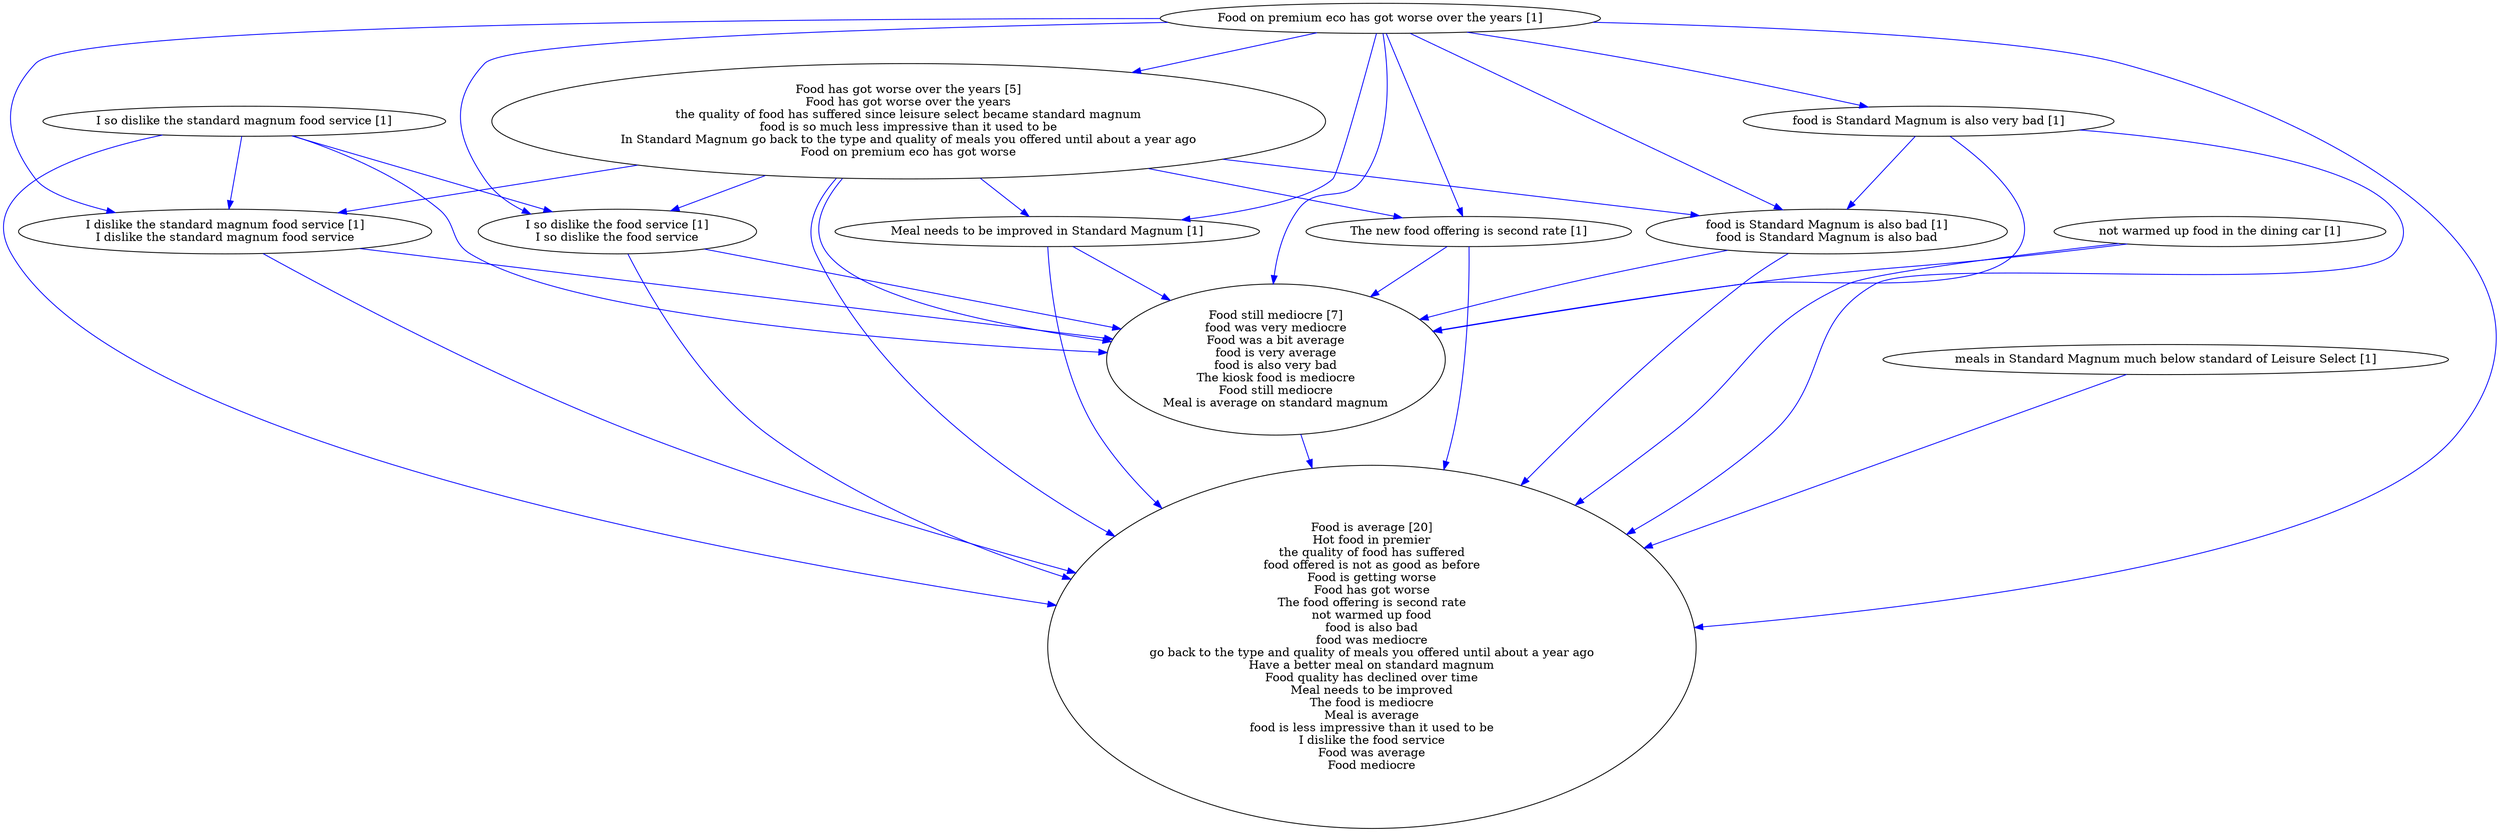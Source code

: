 digraph collapsedGraph {
"Food still mediocre [7]\nfood was very mediocre\nFood was a bit average\nfood is very average\nfood is also very bad\nThe kiosk food is mediocre\nFood still mediocre\nMeal is average on standard magnum""Food is average [20]\nHot food in premier\nthe quality of food has suffered\nfood offered is not as good as before\nFood is getting worse\nFood has got worse\nThe food offering is second rate\nnot warmed up food\nfood is also bad\nfood was mediocre\ngo back to the type and quality of meals you offered until about a year ago\nHave a better meal on standard magnum\nFood quality has declined over time\nMeal needs to be improved\nThe food is mediocre\nMeal is average\nfood is less impressive than it used to be\nI dislike the food service\nFood was average\nFood mediocre""Food has got worse over the years [5]\nFood has got worse over the years\nthe quality of food has suffered since leisure select became standard magnum\nfood is so much less impressive than it used to be\nIn Standard Magnum go back to the type and quality of meals you offered until about a year ago\nFood on premium eco has got worse""Food on premium eco has got worse over the years [1]""I so dislike the standard magnum food service [1]""I dislike the standard magnum food service [1]\nI dislike the standard magnum food service""I so dislike the food service [1]\nI so dislike the food service""Meal needs to be improved in Standard Magnum [1]""The new food offering is second rate [1]""food is Standard Magnum is also very bad [1]""food is Standard Magnum is also bad [1]\nfood is Standard Magnum is also bad""meals in Standard Magnum much below standard of Leisure Select [1]""not warmed up food in the dining car [1]""Food on premium eco has got worse over the years [1]" -> "Food is average [20]\nHot food in premier\nthe quality of food has suffered\nfood offered is not as good as before\nFood is getting worse\nFood has got worse\nThe food offering is second rate\nnot warmed up food\nfood is also bad\nfood was mediocre\ngo back to the type and quality of meals you offered until about a year ago\nHave a better meal on standard magnum\nFood quality has declined over time\nMeal needs to be improved\nThe food is mediocre\nMeal is average\nfood is less impressive than it used to be\nI dislike the food service\nFood was average\nFood mediocre" [color=blue]
"I so dislike the standard magnum food service [1]" -> "I dislike the standard magnum food service [1]\nI dislike the standard magnum food service" [color=blue]
"I so dislike the standard magnum food service [1]" -> "I so dislike the food service [1]\nI so dislike the food service" [color=blue]
"Food on premium eco has got worse over the years [1]" -> "I so dislike the food service [1]\nI so dislike the food service" [color=blue]
"Food has got worse over the years [5]\nFood has got worse over the years\nthe quality of food has suffered since leisure select became standard magnum\nfood is so much less impressive than it used to be\nIn Standard Magnum go back to the type and quality of meals you offered until about a year ago\nFood on premium eco has got worse" -> "I dislike the standard magnum food service [1]\nI dislike the standard magnum food service" [color=blue]
"Food has got worse over the years [5]\nFood has got worse over the years\nthe quality of food has suffered since leisure select became standard magnum\nfood is so much less impressive than it used to be\nIn Standard Magnum go back to the type and quality of meals you offered until about a year ago\nFood on premium eco has got worse" -> "I so dislike the food service [1]\nI so dislike the food service" [color=blue]
"Food on premium eco has got worse over the years [1]" -> "I dislike the standard magnum food service [1]\nI dislike the standard magnum food service" [color=blue]
"Food still mediocre [7]\nfood was very mediocre\nFood was a bit average\nfood is very average\nfood is also very bad\nThe kiosk food is mediocre\nFood still mediocre\nMeal is average on standard magnum" -> "Food is average [20]\nHot food in premier\nthe quality of food has suffered\nfood offered is not as good as before\nFood is getting worse\nFood has got worse\nThe food offering is second rate\nnot warmed up food\nfood is also bad\nfood was mediocre\ngo back to the type and quality of meals you offered until about a year ago\nHave a better meal on standard magnum\nFood quality has declined over time\nMeal needs to be improved\nThe food is mediocre\nMeal is average\nfood is less impressive than it used to be\nI dislike the food service\nFood was average\nFood mediocre" [color=blue]
"I so dislike the standard magnum food service [1]" -> "Food is average [20]\nHot food in premier\nthe quality of food has suffered\nfood offered is not as good as before\nFood is getting worse\nFood has got worse\nThe food offering is second rate\nnot warmed up food\nfood is also bad\nfood was mediocre\ngo back to the type and quality of meals you offered until about a year ago\nHave a better meal on standard magnum\nFood quality has declined over time\nMeal needs to be improved\nThe food is mediocre\nMeal is average\nfood is less impressive than it used to be\nI dislike the food service\nFood was average\nFood mediocre" [color=blue]
"I dislike the standard magnum food service [1]\nI dislike the standard magnum food service" -> "Food is average [20]\nHot food in premier\nthe quality of food has suffered\nfood offered is not as good as before\nFood is getting worse\nFood has got worse\nThe food offering is second rate\nnot warmed up food\nfood is also bad\nfood was mediocre\ngo back to the type and quality of meals you offered until about a year ago\nHave a better meal on standard magnum\nFood quality has declined over time\nMeal needs to be improved\nThe food is mediocre\nMeal is average\nfood is less impressive than it used to be\nI dislike the food service\nFood was average\nFood mediocre" [color=blue]
"I so dislike the food service [1]\nI so dislike the food service" -> "Food is average [20]\nHot food in premier\nthe quality of food has suffered\nfood offered is not as good as before\nFood is getting worse\nFood has got worse\nThe food offering is second rate\nnot warmed up food\nfood is also bad\nfood was mediocre\ngo back to the type and quality of meals you offered until about a year ago\nHave a better meal on standard magnum\nFood quality has declined over time\nMeal needs to be improved\nThe food is mediocre\nMeal is average\nfood is less impressive than it used to be\nI dislike the food service\nFood was average\nFood mediocre" [color=blue]
"Meal needs to be improved in Standard Magnum [1]" -> "Food still mediocre [7]\nfood was very mediocre\nFood was a bit average\nfood is very average\nfood is also very bad\nThe kiosk food is mediocre\nFood still mediocre\nMeal is average on standard magnum" [color=blue]
"Food on premium eco has got worse over the years [1]" -> "Meal needs to be improved in Standard Magnum [1]" [color=blue]
"Meal needs to be improved in Standard Magnum [1]" -> "Food is average [20]\nHot food in premier\nthe quality of food has suffered\nfood offered is not as good as before\nFood is getting worse\nFood has got worse\nThe food offering is second rate\nnot warmed up food\nfood is also bad\nfood was mediocre\ngo back to the type and quality of meals you offered until about a year ago\nHave a better meal on standard magnum\nFood quality has declined over time\nMeal needs to be improved\nThe food is mediocre\nMeal is average\nfood is less impressive than it used to be\nI dislike the food service\nFood was average\nFood mediocre" [color=blue]
"I so dislike the standard magnum food service [1]" -> "Food still mediocre [7]\nfood was very mediocre\nFood was a bit average\nfood is very average\nfood is also very bad\nThe kiosk food is mediocre\nFood still mediocre\nMeal is average on standard magnum" [color=blue]
"Food has got worse over the years [5]\nFood has got worse over the years\nthe quality of food has suffered since leisure select became standard magnum\nfood is so much less impressive than it used to be\nIn Standard Magnum go back to the type and quality of meals you offered until about a year ago\nFood on premium eco has got worse" -> "The new food offering is second rate [1]" [color=blue]
"Food on premium eco has got worse over the years [1]" -> "The new food offering is second rate [1]" [color=blue]
"Food has got worse over the years [5]\nFood has got worse over the years\nthe quality of food has suffered since leisure select became standard magnum\nfood is so much less impressive than it used to be\nIn Standard Magnum go back to the type and quality of meals you offered until about a year ago\nFood on premium eco has got worse" -> "Food is average [20]\nHot food in premier\nthe quality of food has suffered\nfood offered is not as good as before\nFood is getting worse\nFood has got worse\nThe food offering is second rate\nnot warmed up food\nfood is also bad\nfood was mediocre\ngo back to the type and quality of meals you offered until about a year ago\nHave a better meal on standard magnum\nFood quality has declined over time\nMeal needs to be improved\nThe food is mediocre\nMeal is average\nfood is less impressive than it used to be\nI dislike the food service\nFood was average\nFood mediocre" [color=blue]
"The new food offering is second rate [1]" -> "Food is average [20]\nHot food in premier\nthe quality of food has suffered\nfood offered is not as good as before\nFood is getting worse\nFood has got worse\nThe food offering is second rate\nnot warmed up food\nfood is also bad\nfood was mediocre\ngo back to the type and quality of meals you offered until about a year ago\nHave a better meal on standard magnum\nFood quality has declined over time\nMeal needs to be improved\nThe food is mediocre\nMeal is average\nfood is less impressive than it used to be\nI dislike the food service\nFood was average\nFood mediocre" [color=blue]
"The new food offering is second rate [1]" -> "Food still mediocre [7]\nfood was very mediocre\nFood was a bit average\nfood is very average\nfood is also very bad\nThe kiosk food is mediocre\nFood still mediocre\nMeal is average on standard magnum" [color=blue]
"food is Standard Magnum is also very bad [1]" -> "food is Standard Magnum is also bad [1]\nfood is Standard Magnum is also bad" [color=blue]
"Food has got worse over the years [5]\nFood has got worse over the years\nthe quality of food has suffered since leisure select became standard magnum\nfood is so much less impressive than it used to be\nIn Standard Magnum go back to the type and quality of meals you offered until about a year ago\nFood on premium eco has got worse" -> "food is Standard Magnum is also bad [1]\nfood is Standard Magnum is also bad" [color=blue]
"Food on premium eco has got worse over the years [1]" -> "food is Standard Magnum is also very bad [1]" [color=blue]
"Food on premium eco has got worse over the years [1]" -> "food is Standard Magnum is also bad [1]\nfood is Standard Magnum is also bad" [color=blue]
"I dislike the standard magnum food service [1]\nI dislike the standard magnum food service" -> "Food still mediocre [7]\nfood was very mediocre\nFood was a bit average\nfood is very average\nfood is also very bad\nThe kiosk food is mediocre\nFood still mediocre\nMeal is average on standard magnum" [color=blue]
"I so dislike the food service [1]\nI so dislike the food service" -> "Food still mediocre [7]\nfood was very mediocre\nFood was a bit average\nfood is very average\nfood is also very bad\nThe kiosk food is mediocre\nFood still mediocre\nMeal is average on standard magnum" [color=blue]
"food is Standard Magnum is also bad [1]\nfood is Standard Magnum is also bad" -> "Food is average [20]\nHot food in premier\nthe quality of food has suffered\nfood offered is not as good as before\nFood is getting worse\nFood has got worse\nThe food offering is second rate\nnot warmed up food\nfood is also bad\nfood was mediocre\ngo back to the type and quality of meals you offered until about a year ago\nHave a better meal on standard magnum\nFood quality has declined over time\nMeal needs to be improved\nThe food is mediocre\nMeal is average\nfood is less impressive than it used to be\nI dislike the food service\nFood was average\nFood mediocre" [color=blue]
"food is Standard Magnum is also bad [1]\nfood is Standard Magnum is also bad" -> "Food still mediocre [7]\nfood was very mediocre\nFood was a bit average\nfood is very average\nfood is also very bad\nThe kiosk food is mediocre\nFood still mediocre\nMeal is average on standard magnum" [color=blue]
"food is Standard Magnum is also very bad [1]" -> "Food is average [20]\nHot food in premier\nthe quality of food has suffered\nfood offered is not as good as before\nFood is getting worse\nFood has got worse\nThe food offering is second rate\nnot warmed up food\nfood is also bad\nfood was mediocre\ngo back to the type and quality of meals you offered until about a year ago\nHave a better meal on standard magnum\nFood quality has declined over time\nMeal needs to be improved\nThe food is mediocre\nMeal is average\nfood is less impressive than it used to be\nI dislike the food service\nFood was average\nFood mediocre" [color=blue]
"food is Standard Magnum is also very bad [1]" -> "Food still mediocre [7]\nfood was very mediocre\nFood was a bit average\nfood is very average\nfood is also very bad\nThe kiosk food is mediocre\nFood still mediocre\nMeal is average on standard magnum" [color=blue]
"Food has got worse over the years [5]\nFood has got worse over the years\nthe quality of food has suffered since leisure select became standard magnum\nfood is so much less impressive than it used to be\nIn Standard Magnum go back to the type and quality of meals you offered until about a year ago\nFood on premium eco has got worse" -> "Meal needs to be improved in Standard Magnum [1]" [color=blue]
"Food on premium eco has got worse over the years [1]" -> "Food still mediocre [7]\nfood was very mediocre\nFood was a bit average\nfood is very average\nfood is also very bad\nThe kiosk food is mediocre\nFood still mediocre\nMeal is average on standard magnum" [color=blue]
"Food has got worse over the years [5]\nFood has got worse over the years\nthe quality of food has suffered since leisure select became standard magnum\nfood is so much less impressive than it used to be\nIn Standard Magnum go back to the type and quality of meals you offered until about a year ago\nFood on premium eco has got worse" -> "Food still mediocre [7]\nfood was very mediocre\nFood was a bit average\nfood is very average\nfood is also very bad\nThe kiosk food is mediocre\nFood still mediocre\nMeal is average on standard magnum" [color=blue]
"meals in Standard Magnum much below standard of Leisure Select [1]" -> "Food is average [20]\nHot food in premier\nthe quality of food has suffered\nfood offered is not as good as before\nFood is getting worse\nFood has got worse\nThe food offering is second rate\nnot warmed up food\nfood is also bad\nfood was mediocre\ngo back to the type and quality of meals you offered until about a year ago\nHave a better meal on standard magnum\nFood quality has declined over time\nMeal needs to be improved\nThe food is mediocre\nMeal is average\nfood is less impressive than it used to be\nI dislike the food service\nFood was average\nFood mediocre" [color=blue]
"not warmed up food in the dining car [1]" -> "Food still mediocre [7]\nfood was very mediocre\nFood was a bit average\nfood is very average\nfood is also very bad\nThe kiosk food is mediocre\nFood still mediocre\nMeal is average on standard magnum" [color=blue]
"not warmed up food in the dining car [1]" -> "Food is average [20]\nHot food in premier\nthe quality of food has suffered\nfood offered is not as good as before\nFood is getting worse\nFood has got worse\nThe food offering is second rate\nnot warmed up food\nfood is also bad\nfood was mediocre\ngo back to the type and quality of meals you offered until about a year ago\nHave a better meal on standard magnum\nFood quality has declined over time\nMeal needs to be improved\nThe food is mediocre\nMeal is average\nfood is less impressive than it used to be\nI dislike the food service\nFood was average\nFood mediocre" [color=blue]
"Food on premium eco has got worse over the years [1]" -> "Food has got worse over the years [5]\nFood has got worse over the years\nthe quality of food has suffered since leisure select became standard magnum\nfood is so much less impressive than it used to be\nIn Standard Magnum go back to the type and quality of meals you offered until about a year ago\nFood on premium eco has got worse" [color=blue]
}